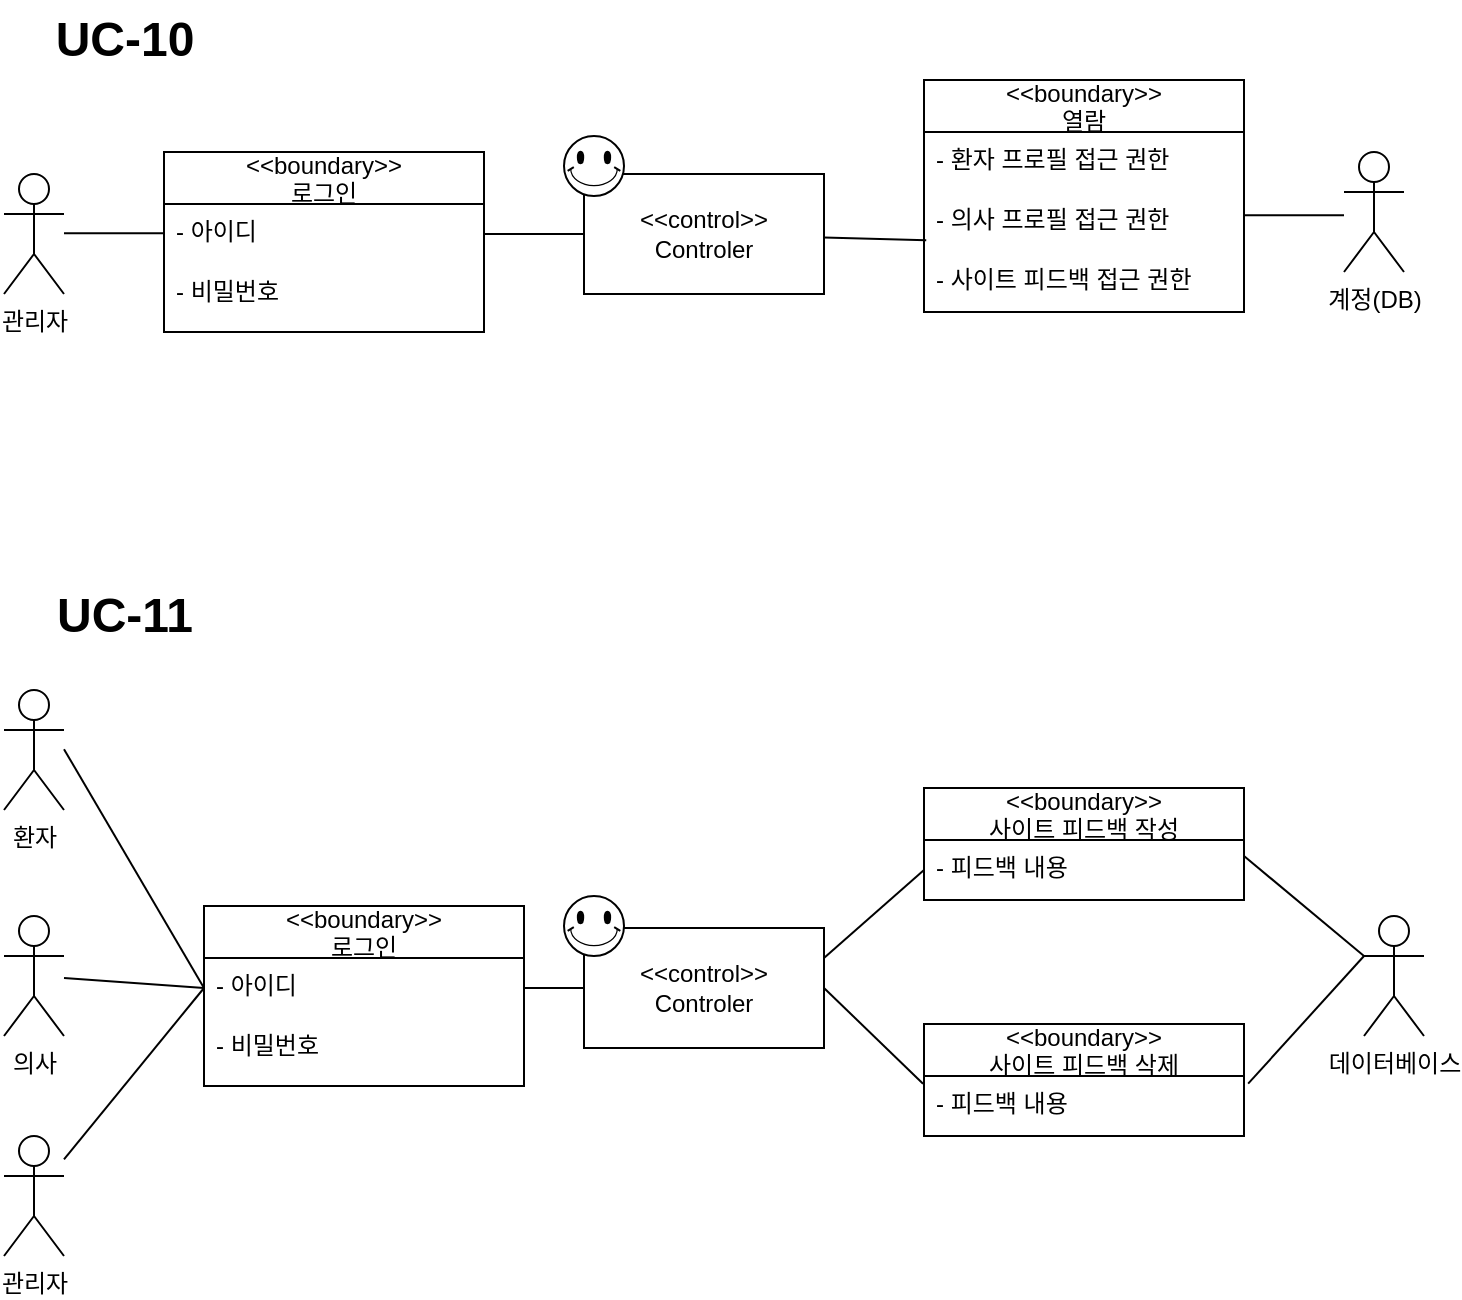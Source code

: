 <mxfile version="14.6.1" type="device"><diagram id="6l8i4xri1E3PjRgWP3gq" name="Page-1"><mxGraphModel dx="988" dy="637" grid="1" gridSize="10" guides="1" tooltips="1" connect="1" arrows="1" fold="1" page="1" pageScale="1" pageWidth="827" pageHeight="1169" math="0" shadow="0"><root><mxCell id="0"/><mxCell id="1" parent="0"/><mxCell id="uINvcLZ5GXGMKCIMM7BE-1" value="관리자" style="shape=umlActor;verticalLabelPosition=bottom;verticalAlign=top;html=1;outlineConnect=0;" vertex="1" parent="1"><mxGeometry x="60" y="129" width="30" height="60" as="geometry"/></mxCell><mxCell id="uINvcLZ5GXGMKCIMM7BE-4" value="계정(DB)" style="shape=umlActor;verticalLabelPosition=bottom;verticalAlign=top;html=1;outlineConnect=0;" vertex="1" parent="1"><mxGeometry x="730" y="118" width="30" height="60" as="geometry"/></mxCell><mxCell id="uINvcLZ5GXGMKCIMM7BE-5" value="&lt;&lt;boundary&gt;&gt;&#10;로그인" style="swimlane;fontStyle=0;childLayout=stackLayout;horizontal=1;startSize=26;horizontalStack=0;resizeParent=1;resizeParentMax=0;resizeLast=0;collapsible=1;marginBottom=0;align=center;fontSize=12;" vertex="1" parent="1"><mxGeometry x="140" y="118" width="160" height="90" as="geometry"/></mxCell><mxCell id="uINvcLZ5GXGMKCIMM7BE-6" value="- 아이디" style="text;strokeColor=none;fillColor=none;spacingLeft=4;spacingRight=4;overflow=hidden;rotatable=0;points=[[0,0.5],[1,0.5]];portConstraint=eastwest;fontSize=12;" vertex="1" parent="uINvcLZ5GXGMKCIMM7BE-5"><mxGeometry y="26" width="160" height="30" as="geometry"/></mxCell><mxCell id="uINvcLZ5GXGMKCIMM7BE-7" value="- 비밀번호" style="text;strokeColor=none;fillColor=none;spacingLeft=4;spacingRight=4;overflow=hidden;rotatable=0;points=[[0,0.5],[1,0.5]];portConstraint=eastwest;fontSize=12;" vertex="1" parent="uINvcLZ5GXGMKCIMM7BE-5"><mxGeometry y="56" width="160" height="34" as="geometry"/></mxCell><mxCell id="uINvcLZ5GXGMKCIMM7BE-12" value="&lt;&lt;boundary&gt;&gt;&#10;열람" style="swimlane;fontStyle=0;childLayout=stackLayout;horizontal=1;startSize=26;horizontalStack=0;resizeParent=1;resizeParentMax=0;resizeLast=0;collapsible=1;marginBottom=0;align=center;fontSize=12;" vertex="1" parent="1"><mxGeometry x="520" y="82" width="160" height="116" as="geometry"/></mxCell><mxCell id="uINvcLZ5GXGMKCIMM7BE-13" value="- 환자 프로필 접근 권한" style="text;strokeColor=none;fillColor=none;spacingLeft=4;spacingRight=4;overflow=hidden;rotatable=0;points=[[0,0.5],[1,0.5]];portConstraint=eastwest;fontSize=12;" vertex="1" parent="uINvcLZ5GXGMKCIMM7BE-12"><mxGeometry y="26" width="160" height="30" as="geometry"/></mxCell><mxCell id="uINvcLZ5GXGMKCIMM7BE-14" value="- 의사 프로필 접근 권한" style="text;strokeColor=none;fillColor=none;spacingLeft=4;spacingRight=4;overflow=hidden;rotatable=0;points=[[0,0.5],[1,0.5]];portConstraint=eastwest;fontSize=12;" vertex="1" parent="uINvcLZ5GXGMKCIMM7BE-12"><mxGeometry y="56" width="160" height="30" as="geometry"/></mxCell><mxCell id="uINvcLZ5GXGMKCIMM7BE-15" value="- 사이트 피드백 접근 권한" style="text;strokeColor=none;fillColor=none;spacingLeft=4;spacingRight=4;overflow=hidden;rotatable=0;points=[[0,0.5],[1,0.5]];portConstraint=eastwest;fontSize=12;" vertex="1" parent="uINvcLZ5GXGMKCIMM7BE-12"><mxGeometry y="86" width="160" height="30" as="geometry"/></mxCell><mxCell id="uINvcLZ5GXGMKCIMM7BE-18" value="&amp;lt;&amp;lt;control&amp;gt;&amp;gt;&lt;br&gt;Controler" style="rounded=0;whiteSpace=wrap;html=1;fontSize=12;" vertex="1" parent="1"><mxGeometry x="350" y="129" width="120" height="60" as="geometry"/></mxCell><mxCell id="uINvcLZ5GXGMKCIMM7BE-19" value="" style="endArrow=none;html=1;fontSize=12;exitX=0;exitY=0.5;exitDx=0;exitDy=0;entryX=1;entryY=0.5;entryDx=0;entryDy=0;" edge="1" parent="1" source="uINvcLZ5GXGMKCIMM7BE-18" target="uINvcLZ5GXGMKCIMM7BE-6"><mxGeometry width="50" height="50" relative="1" as="geometry"><mxPoint x="200" y="250" as="sourcePoint"/><mxPoint x="303" y="158" as="targetPoint"/><Array as="points"/></mxGeometry></mxCell><mxCell id="uINvcLZ5GXGMKCIMM7BE-21" value="" style="endArrow=none;html=1;fontSize=12;entryX=0.007;entryY=0.806;entryDx=0;entryDy=0;entryPerimeter=0;" edge="1" parent="1" source="uINvcLZ5GXGMKCIMM7BE-18" target="uINvcLZ5GXGMKCIMM7BE-14"><mxGeometry width="50" height="50" relative="1" as="geometry"><mxPoint x="320" y="340" as="sourcePoint"/><mxPoint x="370" y="290" as="targetPoint"/></mxGeometry></mxCell><mxCell id="uINvcLZ5GXGMKCIMM7BE-23" value="" style="verticalLabelPosition=bottom;verticalAlign=top;html=1;shape=mxgraph.basic.smiley;fontSize=12;" vertex="1" parent="1"><mxGeometry x="340" y="110" width="30" height="30" as="geometry"/></mxCell><mxCell id="uINvcLZ5GXGMKCIMM7BE-25" value="" style="endArrow=none;html=1;fontSize=12;exitX=0;exitY=0.5;exitDx=0;exitDy=0;entryX=1;entryY=0.5;entryDx=0;entryDy=0;" edge="1" parent="1"><mxGeometry width="50" height="50" relative="1" as="geometry"><mxPoint x="140" y="158.58" as="sourcePoint"/><mxPoint x="90" y="158.58" as="targetPoint"/><Array as="points"/></mxGeometry></mxCell><mxCell id="uINvcLZ5GXGMKCIMM7BE-26" value="" style="endArrow=none;html=1;fontSize=12;exitX=0;exitY=0.5;exitDx=0;exitDy=0;entryX=1;entryY=0.5;entryDx=0;entryDy=0;" edge="1" parent="1"><mxGeometry width="50" height="50" relative="1" as="geometry"><mxPoint x="730" y="149.58" as="sourcePoint"/><mxPoint x="680" y="149.58" as="targetPoint"/><Array as="points"/></mxGeometry></mxCell><mxCell id="uINvcLZ5GXGMKCIMM7BE-28" value="환자" style="shape=umlActor;verticalLabelPosition=bottom;verticalAlign=top;html=1;outlineConnect=0;" vertex="1" parent="1"><mxGeometry x="60" y="387" width="30" height="60" as="geometry"/></mxCell><mxCell id="uINvcLZ5GXGMKCIMM7BE-29" value="데이터베이스" style="shape=umlActor;verticalLabelPosition=bottom;verticalAlign=top;html=1;outlineConnect=0;" vertex="1" parent="1"><mxGeometry x="740" y="500" width="30" height="60" as="geometry"/></mxCell><mxCell id="uINvcLZ5GXGMKCIMM7BE-30" value="&lt;&lt;boundary&gt;&gt;&#10;로그인" style="swimlane;fontStyle=0;childLayout=stackLayout;horizontal=1;startSize=26;horizontalStack=0;resizeParent=1;resizeParentMax=0;resizeLast=0;collapsible=1;marginBottom=0;align=center;fontSize=12;" vertex="1" parent="1"><mxGeometry x="160" y="495" width="160" height="90" as="geometry"/></mxCell><mxCell id="uINvcLZ5GXGMKCIMM7BE-31" value="- 아이디" style="text;strokeColor=none;fillColor=none;spacingLeft=4;spacingRight=4;overflow=hidden;rotatable=0;points=[[0,0.5],[1,0.5]];portConstraint=eastwest;fontSize=12;" vertex="1" parent="uINvcLZ5GXGMKCIMM7BE-30"><mxGeometry y="26" width="160" height="30" as="geometry"/></mxCell><mxCell id="uINvcLZ5GXGMKCIMM7BE-32" value="- 비밀번호" style="text;strokeColor=none;fillColor=none;spacingLeft=4;spacingRight=4;overflow=hidden;rotatable=0;points=[[0,0.5],[1,0.5]];portConstraint=eastwest;fontSize=12;" vertex="1" parent="uINvcLZ5GXGMKCIMM7BE-30"><mxGeometry y="56" width="160" height="34" as="geometry"/></mxCell><mxCell id="uINvcLZ5GXGMKCIMM7BE-33" value="&lt;&lt;boundary&gt;&gt;&#10;사이트 피드백 작성" style="swimlane;fontStyle=0;childLayout=stackLayout;horizontal=1;startSize=26;horizontalStack=0;resizeParent=1;resizeParentMax=0;resizeLast=0;collapsible=1;marginBottom=0;align=center;fontSize=12;" vertex="1" parent="1"><mxGeometry x="520" y="436" width="160" height="56" as="geometry"/></mxCell><mxCell id="uINvcLZ5GXGMKCIMM7BE-34" value="- 피드백 내용" style="text;strokeColor=none;fillColor=none;spacingLeft=4;spacingRight=4;overflow=hidden;rotatable=0;points=[[0,0.5],[1,0.5]];portConstraint=eastwest;fontSize=12;" vertex="1" parent="uINvcLZ5GXGMKCIMM7BE-33"><mxGeometry y="26" width="160" height="30" as="geometry"/></mxCell><mxCell id="uINvcLZ5GXGMKCIMM7BE-37" value="&amp;lt;&amp;lt;control&amp;gt;&amp;gt;&lt;br&gt;Controler" style="rounded=0;whiteSpace=wrap;html=1;fontSize=12;" vertex="1" parent="1"><mxGeometry x="350" y="506" width="120" height="60" as="geometry"/></mxCell><mxCell id="uINvcLZ5GXGMKCIMM7BE-38" value="" style="endArrow=none;html=1;fontSize=12;exitX=0;exitY=0.5;exitDx=0;exitDy=0;entryX=1;entryY=0.5;entryDx=0;entryDy=0;" edge="1" parent="1" source="uINvcLZ5GXGMKCIMM7BE-37" target="uINvcLZ5GXGMKCIMM7BE-31"><mxGeometry width="50" height="50" relative="1" as="geometry"><mxPoint x="200" y="508" as="sourcePoint"/><mxPoint x="303" y="416" as="targetPoint"/><Array as="points"/></mxGeometry></mxCell><mxCell id="uINvcLZ5GXGMKCIMM7BE-39" value="" style="endArrow=none;html=1;fontSize=12;entryX=0;entryY=0.5;entryDx=0;entryDy=0;exitX=1;exitY=0.25;exitDx=0;exitDy=0;" edge="1" parent="1" source="uINvcLZ5GXGMKCIMM7BE-37" target="uINvcLZ5GXGMKCIMM7BE-34"><mxGeometry width="50" height="50" relative="1" as="geometry"><mxPoint x="320" y="598" as="sourcePoint"/><mxPoint x="521.12" y="516.18" as="targetPoint"/></mxGeometry></mxCell><mxCell id="uINvcLZ5GXGMKCIMM7BE-40" value="" style="verticalLabelPosition=bottom;verticalAlign=top;html=1;shape=mxgraph.basic.smiley;fontSize=12;" vertex="1" parent="1"><mxGeometry x="340" y="490" width="30" height="30" as="geometry"/></mxCell><mxCell id="uINvcLZ5GXGMKCIMM7BE-41" value="" style="endArrow=none;html=1;fontSize=12;exitX=0;exitY=0.5;exitDx=0;exitDy=0;entryX=1;entryY=0.5;entryDx=0;entryDy=0;" edge="1" parent="1" source="uINvcLZ5GXGMKCIMM7BE-31"><mxGeometry width="50" height="50" relative="1" as="geometry"><mxPoint x="140" y="416.58" as="sourcePoint"/><mxPoint x="90" y="416.58" as="targetPoint"/><Array as="points"/></mxGeometry></mxCell><mxCell id="uINvcLZ5GXGMKCIMM7BE-42" value="" style="endArrow=none;html=1;fontSize=12;exitX=0;exitY=0.333;exitDx=0;exitDy=0;entryX=1;entryY=0.5;entryDx=0;entryDy=0;exitPerimeter=0;" edge="1" parent="1" source="uINvcLZ5GXGMKCIMM7BE-29"><mxGeometry width="50" height="50" relative="1" as="geometry"><mxPoint x="730" y="470.0" as="sourcePoint"/><mxPoint x="680" y="470.0" as="targetPoint"/><Array as="points"/></mxGeometry></mxCell><mxCell id="uINvcLZ5GXGMKCIMM7BE-43" value="UC-10" style="text;strokeColor=none;fillColor=none;html=1;fontSize=24;fontStyle=1;verticalAlign=middle;align=center;" vertex="1" parent="1"><mxGeometry x="70" y="42" width="100" height="40" as="geometry"/></mxCell><mxCell id="uINvcLZ5GXGMKCIMM7BE-44" value="UC-11" style="text;strokeColor=none;fillColor=none;html=1;fontSize=24;fontStyle=1;verticalAlign=middle;align=center;" vertex="1" parent="1"><mxGeometry x="70" y="330" width="100" height="40" as="geometry"/></mxCell><mxCell id="uINvcLZ5GXGMKCIMM7BE-45" value="의사" style="shape=umlActor;verticalLabelPosition=bottom;verticalAlign=top;html=1;outlineConnect=0;" vertex="1" parent="1"><mxGeometry x="60" y="500" width="30" height="60" as="geometry"/></mxCell><mxCell id="uINvcLZ5GXGMKCIMM7BE-46" value="관리자" style="shape=umlActor;verticalLabelPosition=bottom;verticalAlign=top;html=1;outlineConnect=0;" vertex="1" parent="1"><mxGeometry x="60" y="610" width="30" height="60" as="geometry"/></mxCell><mxCell id="uINvcLZ5GXGMKCIMM7BE-47" value="" style="endArrow=none;html=1;fontSize=12;exitX=0;exitY=0.5;exitDx=0;exitDy=0;" edge="1" parent="1" source="uINvcLZ5GXGMKCIMM7BE-31" target="uINvcLZ5GXGMKCIMM7BE-46"><mxGeometry width="50" height="50" relative="1" as="geometry"><mxPoint x="170" y="546" as="sourcePoint"/><mxPoint x="100" y="426.58" as="targetPoint"/><Array as="points"/></mxGeometry></mxCell><mxCell id="uINvcLZ5GXGMKCIMM7BE-48" value="" style="endArrow=none;html=1;fontSize=12;exitX=0;exitY=0.5;exitDx=0;exitDy=0;" edge="1" parent="1" source="uINvcLZ5GXGMKCIMM7BE-31" target="uINvcLZ5GXGMKCIMM7BE-45"><mxGeometry width="50" height="50" relative="1" as="geometry"><mxPoint x="180" y="556" as="sourcePoint"/><mxPoint x="110" y="436.58" as="targetPoint"/><Array as="points"/></mxGeometry></mxCell><mxCell id="uINvcLZ5GXGMKCIMM7BE-49" value="&lt;&lt;boundary&gt;&gt;&#10;사이트 피드백 삭제" style="swimlane;fontStyle=0;childLayout=stackLayout;horizontal=1;startSize=26;horizontalStack=0;resizeParent=1;resizeParentMax=0;resizeLast=0;collapsible=1;marginBottom=0;align=center;fontSize=12;" vertex="1" parent="1"><mxGeometry x="520" y="554" width="160" height="56" as="geometry"/></mxCell><mxCell id="uINvcLZ5GXGMKCIMM7BE-50" value="- 피드백 내용" style="text;strokeColor=none;fillColor=none;spacingLeft=4;spacingRight=4;overflow=hidden;rotatable=0;points=[[0,0.5],[1,0.5]];portConstraint=eastwest;fontSize=12;" vertex="1" parent="uINvcLZ5GXGMKCIMM7BE-49"><mxGeometry y="26" width="160" height="30" as="geometry"/></mxCell><mxCell id="uINvcLZ5GXGMKCIMM7BE-51" value="" style="endArrow=none;html=1;fontSize=12;entryX=-0.003;entryY=0.128;entryDx=0;entryDy=0;entryPerimeter=0;exitX=1;exitY=0.5;exitDx=0;exitDy=0;" edge="1" parent="1" source="uINvcLZ5GXGMKCIMM7BE-37" target="uINvcLZ5GXGMKCIMM7BE-50"><mxGeometry width="50" height="50" relative="1" as="geometry"><mxPoint x="475.932" y="516" as="sourcePoint"/><mxPoint x="530" y="487" as="targetPoint"/></mxGeometry></mxCell><mxCell id="uINvcLZ5GXGMKCIMM7BE-52" value="" style="endArrow=none;html=1;fontSize=12;exitX=0;exitY=0.333;exitDx=0;exitDy=0;entryX=1.013;entryY=0.128;entryDx=0;entryDy=0;exitPerimeter=0;entryPerimeter=0;" edge="1" parent="1" source="uINvcLZ5GXGMKCIMM7BE-29" target="uINvcLZ5GXGMKCIMM7BE-50"><mxGeometry width="50" height="50" relative="1" as="geometry"><mxPoint x="750" y="530" as="sourcePoint"/><mxPoint x="690" y="480" as="targetPoint"/><Array as="points"/></mxGeometry></mxCell></root></mxGraphModel></diagram></mxfile>
